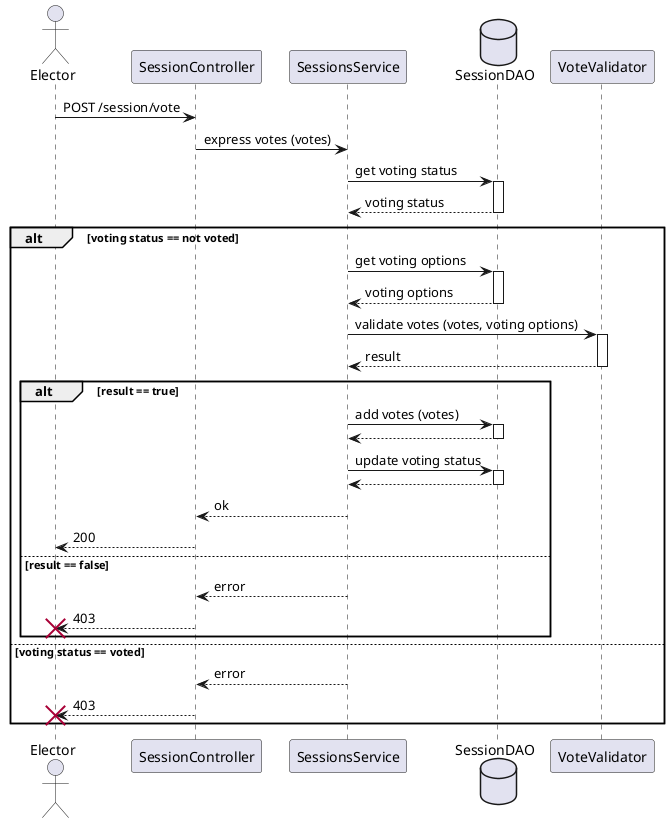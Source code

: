 @startuml
''' ESPRESSIONE VOTO
actor Elector as EC
participant SessionController as SC
participant SessionsService as SS
database SessionDAO as SDAO
participant VoteValidator as VV


' chiamata api
EC -> SC : POST /session/vote
SC -> SS : express votes (votes)

' ottieni stato attuale del voto per elettore
SS -> SDAO : get voting status
activate SDAO
SS <-- SDAO : voting status
deactivate SDAO

alt voting status == not voted
    ' ottieni voting options per la data sessione
    SS -> SDAO: get voting options
    activate SDAO
    SS <-- SDAO : voting options
    deactivate SDAO

    ' valida voto
    SS -> VV : validate votes (votes, voting options)
    activate VV
    SS <-- VV : result
    deactivate VV

    ' voto valido
    alt result == true
        SS -> SDAO : add votes (votes)
        activate SDAO
        SS <-- SDAO
        deactivate SDAO

        SS -> SDAO : update voting status
        activate SDAO
        SS <-- SDAO
        deactivate SDAO

        SS --> SC : ok
        SC --> EC : 200
   ' voto non valido
   else result == false
        SS --> SC : error
        SC --> EC !! : 403
   end

' elettore ha gia' votato
else voting status == voted
    SS --> SC : error
    SC --> EC !! : 403
end
@enduml

@startuml
''' CREAZIONE SESSIONE
actor Manager as EC
participant SessionController as SC
participant SessionService as SS
database SessionDAO as SDAO


' crea sessione
EC -> SC : POST /session
    SC -> SS : new session (session details)
        ' check vincoli sulla sessione
        SS -> SDAO: create (session details)
        activate SDAO
        SS <-- SDAO: sessionId
        deactivate SDAO
    SC <-- SS : sessionId
EC <-- SC : [200] sessionId
@enduml

@startuml
actor Manager as M
participant UserInterface as GUI
participant NewSessionController as NSC
participant WebServer as WS

' inputs
M -> GUI : name
M -> GUI : sessionType
M -> GUI : endsOn
opt
M -> GUI : hasQuorum
end
opt
M -> GUI : hasAbsoluteMajority
end
M -> GUI : create()
GUI -> NSC : create session(session details)
NSC -> NSC : check(session details)

alt check(session details) = true
NSC -> WS : POST/session
activate WS
NSC <-- WS : [200] sessionId
deactivate WS
GUI <-- NSC : successful
M <-- GUI : show("session created")
else check(session details) = false
NSC --> GUI : input error
M <-- GUI : show("input error")
end

@enduml

@startuml
''' AGGIUNTA OPZIONI
actor Manager as EC
participant SessionController as SC
participant SessionService as SS
database SessionDAO as SDAO

EC -> SC : PUT /session/{sessionId}/option
    SC -> SS : new option (sessionId, option value)
        SS -> SDAO: create option (sessionId, option value)
        activate SDAO
        SS <-- SDAO: result
        deactivate SDAO
        alt result == success
            SC <-- SS
            EC <-- SC : [200]
        else result == duplicated option || non existent sessionId
            SC <-- SS : error
            EC <-- SC !! : [403]
        end
@enduml


@startuml
''' AGGIUNTA GRUPPI
actor Manager as EC
participant SessionController as SC
participant SessionService as SS
database SessionDAO as SDAO

EC -> SC : PUT /session/{sessionId}/group/{groupId}
    SC -> SS : add group to session (sessionId, groupId)
        SS -> SDAO: add group to session (sessionId, groupId)
        activate SDAO
        SS <-- SDAO: result
        deactivate SDAO
        alt result == success
            SC <-- SS
            EC <-- SC : [200]
        else result == non existent sessionId || non existent groupId
            SC <-- SS : error
            EC <-- SC !! : [403]
        end
@enduml


@startuml
''' ATTIVAZIONE SESSIONE
actor Manager as EC
participant SessionController as SC
participant SessionService as SS
database SessionDAO as SDAO

EC -> SC : PATCH /session/{sessionId}/active
    SC -> SS : set state (sessionId, active)

    ' controllo esistenza sessione
    SS -> SDAO : get session (sessionId)
    activate SDAO
    SS <-- SDAO : session
    deactivate SDAO
    SS -> SS : check session (session)
    activate SS
    SS --> SS : result
    deactivate SS

    alt session exists
        ' controllo presenza opzioni
        SS -> SDAO : get options for session (sessionId)
        activate SDAO
        SS <-- SDAO : options
        deactivate SDAO

        SS -> SS : check options (session, options)
        activate SS
        SS --> SS
        deactivate SS
        alt options are set
            SS -> SS : check new state (oldState, active)
            activate SS
            SS --> SS
            deactivate SS
            alt sessione can go active
                SS -> SDAO : set state (sessionId, active)
                activate SDAO
                SS <-- SDAO
                deactivate SDAO

                SC <-- SS: ok
                EC <-- SC : [200]
            else sessione cannot go active
                SC <-- SS:  error: invalid new state
                EC <-- SC !! : [403]
            end
        else no options are set
            SC <-- SS:  error: no options found for session
            EC <-- SC !! : [404]
        end
    else session does not exist
        SC <-- SS: error: session not found
        EC <-- SC !! : [404]
    end
@enduml

@startuml
''' ATTIVAZIONE SESSIONE
actor Client as EC
participant SessionController as SC
participant SessionService as SS
participant WinnerElection as WE
database SessionDAO as SDAO

EC -> SC : GET /session/{sessionId}/result/winner
SC -> SS : get winning option (sessionId)
SS -> WE: get winning option (sessionId)

WE -> SDAO : get session (sessionId)
activate SDAO
WE <-- SDAO : session
deactivate SDAO
WE -> WE : check session status (session)
activate WE
WE --> WE : result
deactivate WE
alt session exists && session has ended
    '' get session stats
    WE -> SDAO : get session stats (sessionId)
    activate SDAO
    WE <-- SDAO : session stats
    deactivate SDAO

    alt session has quorum
        '' check quorum
        WE -> WE : check quorum(session, session stats)
        activate WE
        WE --> WE
        deactivate WE
        alt quorum not reached
            SS <-- WE : error: quorum not reached
            SC <-- SS : error: quorum not reached
            EC <-- SC !!: [403] error: quorum not reached
        end
    end

    '' get votes
    WE -> SDAO : get votes (sessionId)
    activate SDAO
    WE <-- SDAO : votes
    deactivate SDAO

    '' determine winner
    WE -> WE : compute winner (votes)
    activate WE
    WE --> WE : results
    deactivate WE
    alt results == winning option(s) id(s)
         alt session needs absolute majority
            '' check abs majority
            WE -> WE : check absolute majority(results, votes, session stats)
            activate WE
            WE --> WE
            deactivate WE
            alt absolute majority not reached
                SS <-- WE : error: absolute majority not reached
                SC <-- SS : error: absolute majority not reached
                EC <-- SC !!: [403] error: absolute majority not reached
            end
        end
        SS <-- WE: results
        SC <-- SS : results
        EC <-- SC: [200] results
    else result == ballot
        '' get votes
        WE -> SDAO : set session state to invalid(sessionId)
        activate SDAO
        WE <-- SDAO
        deactivate SDAO

        SS <-- WE : error: ballot
        SC <-- SS : error: ballot
        EC <-- SC !!: [403] error: ballot
    end
else session does not exist || session has not ended
    SS <-- WE : error
    SC <-- SS : error
    EC <-- SC !!: [404] error
end
@enduml

@startuml
' voto elector
actor Elector as C
participant UserInterface as GUI
participant LoginController as LC
participant SessionsController as SC
participant VoteController as VC
participant WebServer as WS

C -> GUI : username
C -> GUI : password
C -> GUI : login()
GUI -> LC : login(username, password)
LC -> WS : login(username, password)
activate WS
LC <-- WS : result
deactivate WS
alt result = accessToken
    ' get all active sessions
    SC -> WS : GET /session
    activate WS
    SC <-- WS : sessions
    deactivate WS
    SC -> SC : filterActiveSessions(sessions)
    SC -> GUI : display(activeSessions)
    GUI -> C : display(activeSessions)

    ' select vote
    C -> GUI : select(session)
    GUI -> SC : select(session)
    SC -> WS : GET /session/{sessionId}
    activate WS
    SC <-- WS : session info
    deactivate WS
    SC -> GUI : display(session info)
    GUI -> C : display(session info)
    C -> GUI : select(voting options)
    GUI -> VC : vote(voting options)

    'confirm vote
    VC -> VC : check(voting options)
    alt check(voting options) = true
        VC -> GUI : askConfirmation()
        GUI -> C : askConfirmation()
        GUI <-- C : response
        alt response = true
            GUI -> VC : registerVote(vote)
            VC -> WS : POST /session/{sessionId}/vote
            activate WS
            VC <-- WS : [200] successful
            deactivate WS
            VC --> GUI : success
            GUI -> C : display("vote registered")
        end
    end
    else result = null
        LC -> GUI : login failed
        GUI -> C : show("login failed")
end

@enduml